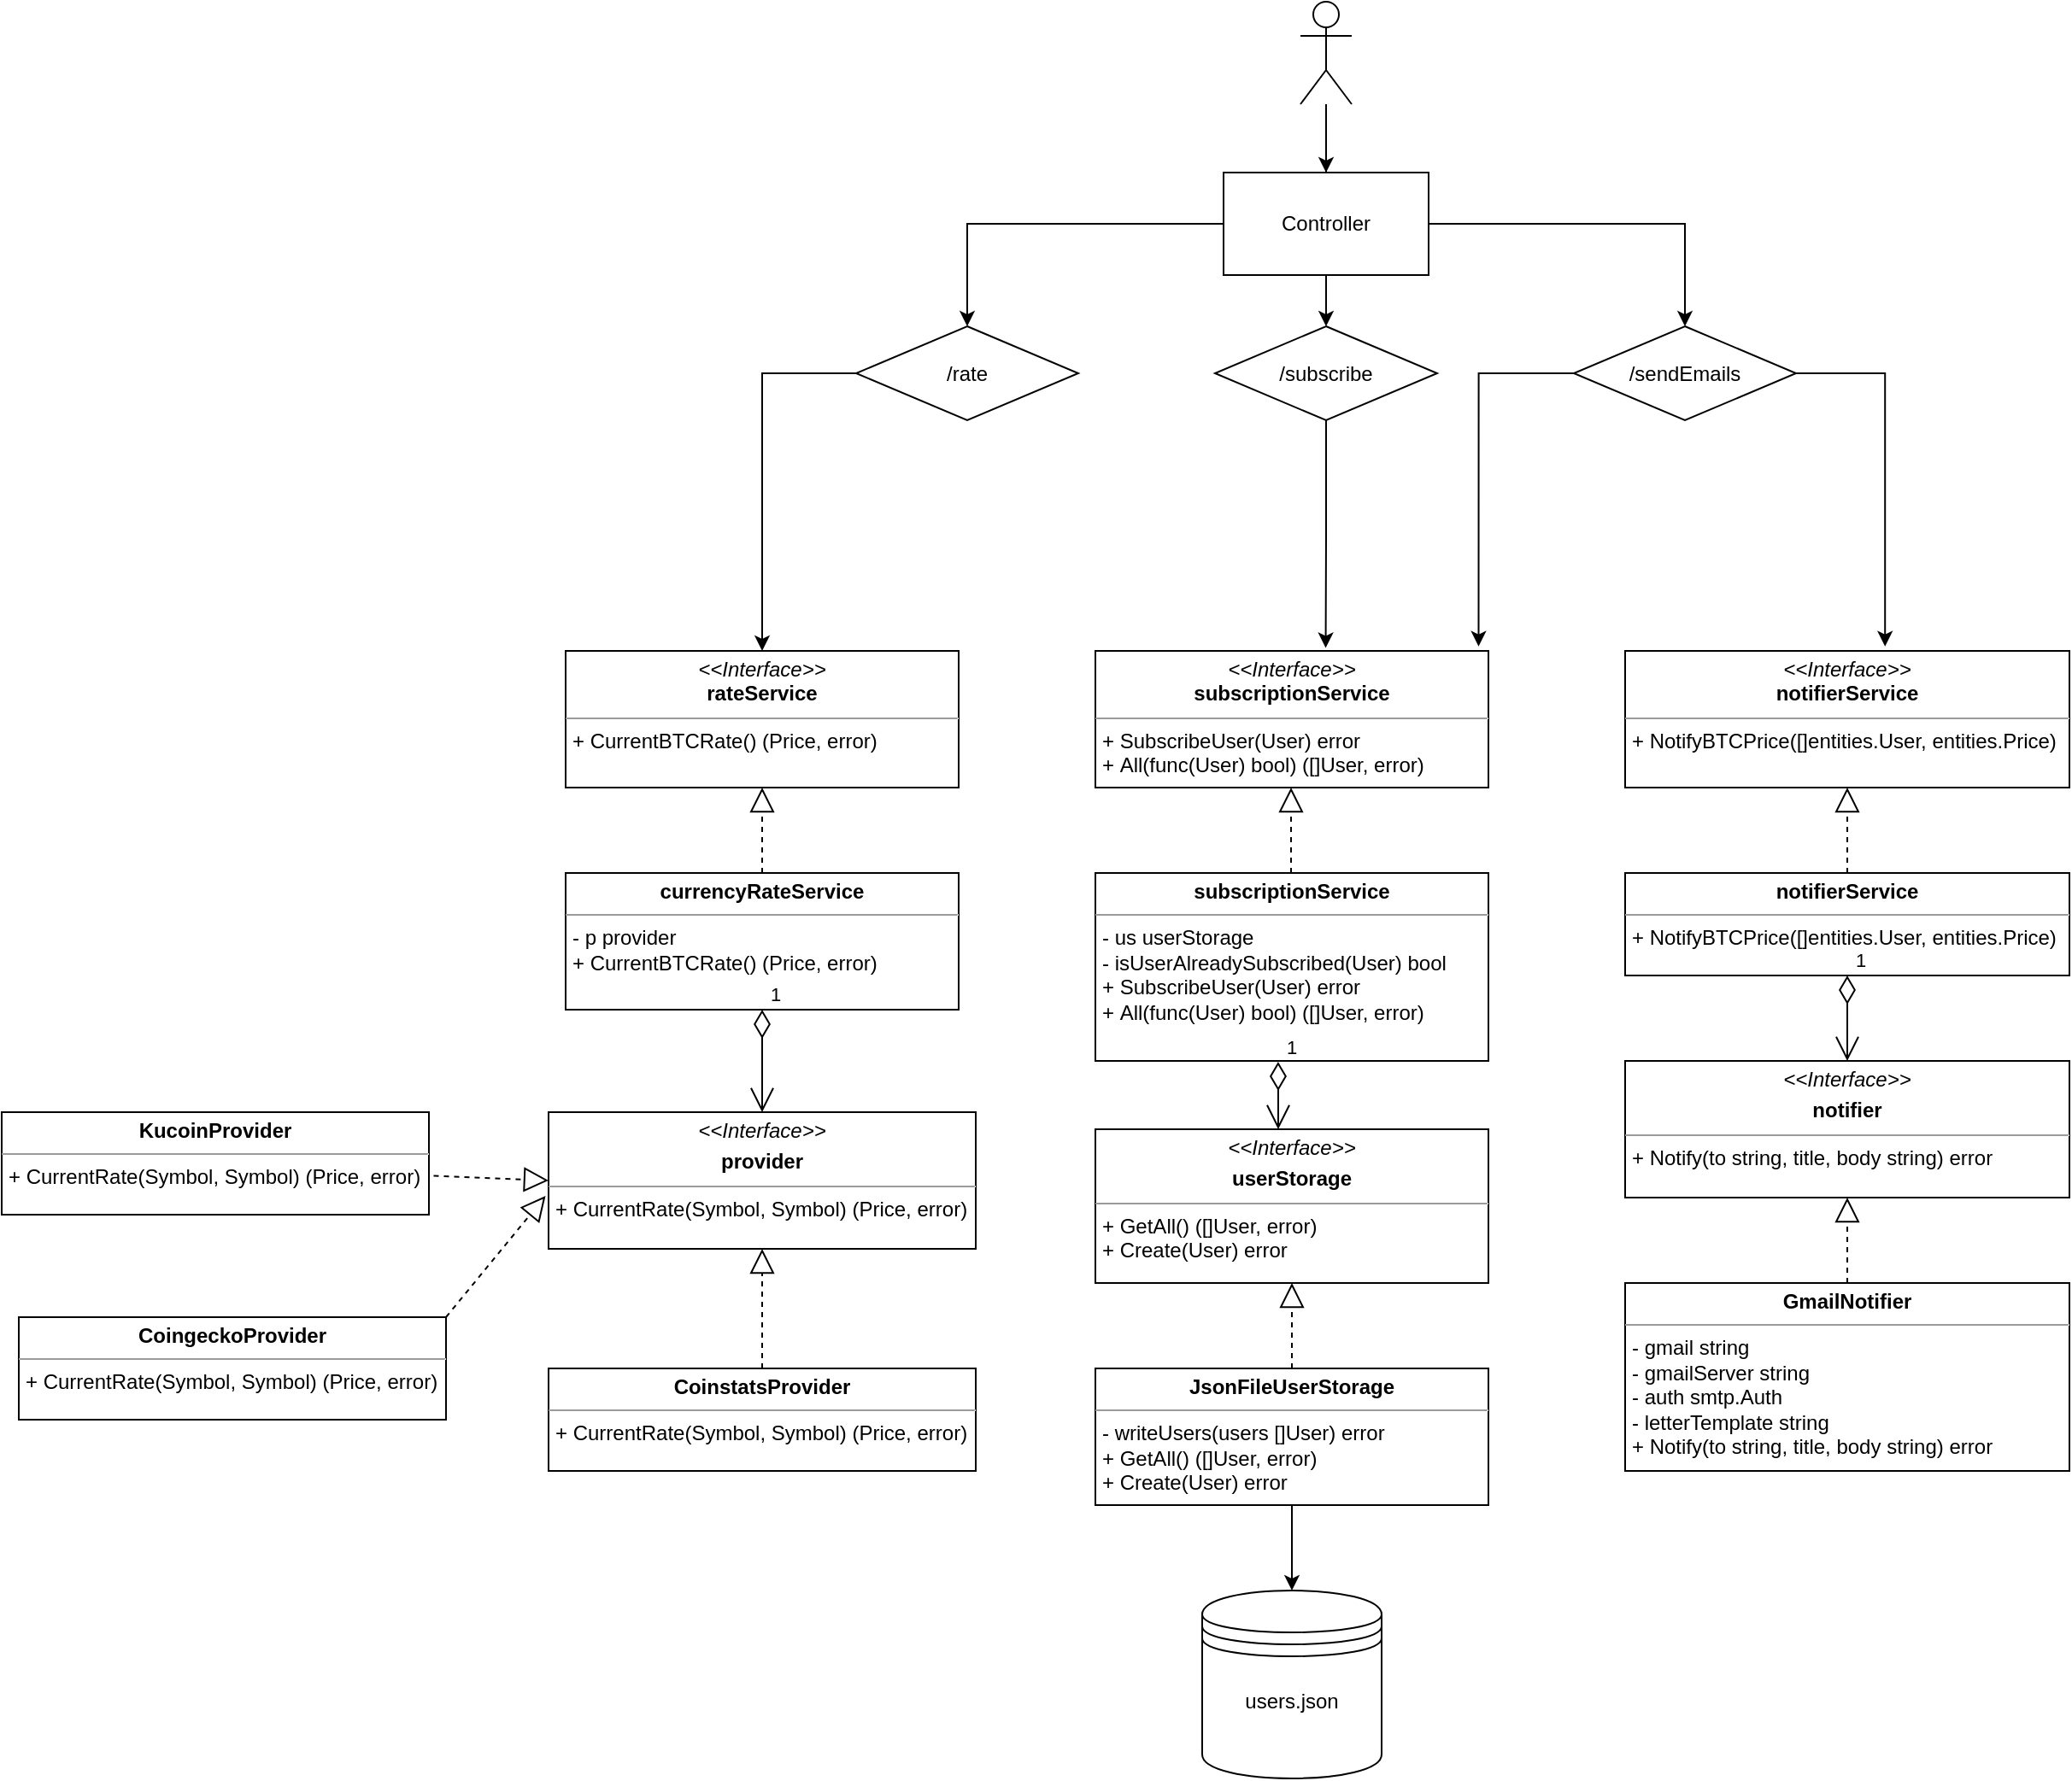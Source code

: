 <mxfile version="21.6.1" type="device">
  <diagram name="Page-1" id="c4acf3e9-155e-7222-9cf6-157b1a14988f">
    <mxGraphModel dx="4622" dy="1340" grid="1" gridSize="10" guides="1" tooltips="1" connect="1" arrows="1" fold="1" page="1" pageScale="1" pageWidth="850" pageHeight="1100" background="none" math="0" shadow="0">
      <root>
        <mxCell id="0" />
        <mxCell id="1" parent="0" />
        <mxCell id="nMpmkXqHEecMJ4cSt8aj-1" value="&lt;p style=&quot;margin:0px;margin-top:4px;text-align:center;&quot;&gt;&lt;i&gt;&amp;lt;&amp;lt;Interface&amp;gt;&amp;gt;&lt;/i&gt;&lt;br&gt;&lt;b&gt;rateService&lt;/b&gt;&lt;br&gt;&lt;/p&gt;&lt;hr size=&quot;1&quot;&gt;&lt;p style=&quot;margin:0px;margin-left:4px;&quot;&gt;+ CurrentBTCRate() (Price, error)&lt;br&gt;&lt;/p&gt;&lt;p style=&quot;margin:0px;margin-left:4px;&quot;&gt;&lt;br&gt;&lt;/p&gt;" style="verticalAlign=top;align=left;overflow=fill;fontSize=12;fontFamily=Helvetica;html=1;rounded=0;shadow=0;comic=0;labelBackgroundColor=none;strokeWidth=1" vertex="1" parent="1">
          <mxGeometry x="-1280" y="420" width="230" height="80" as="geometry" />
        </mxCell>
        <mxCell id="nMpmkXqHEecMJ4cSt8aj-18" style="edgeStyle=orthogonalEdgeStyle;rounded=0;orthogonalLoop=1;jettySize=auto;html=1;entryX=0.5;entryY=0;entryDx=0;entryDy=0;" edge="1" parent="1" source="nMpmkXqHEecMJ4cSt8aj-2" target="nMpmkXqHEecMJ4cSt8aj-5">
          <mxGeometry relative="1" as="geometry" />
        </mxCell>
        <mxCell id="nMpmkXqHEecMJ4cSt8aj-22" value="" style="edgeStyle=orthogonalEdgeStyle;rounded=0;orthogonalLoop=1;jettySize=auto;html=1;" edge="1" parent="1" source="nMpmkXqHEecMJ4cSt8aj-2" target="nMpmkXqHEecMJ4cSt8aj-6">
          <mxGeometry relative="1" as="geometry" />
        </mxCell>
        <mxCell id="nMpmkXqHEecMJ4cSt8aj-23" value="" style="edgeStyle=orthogonalEdgeStyle;rounded=0;orthogonalLoop=1;jettySize=auto;html=1;" edge="1" parent="1" source="nMpmkXqHEecMJ4cSt8aj-2" target="nMpmkXqHEecMJ4cSt8aj-6">
          <mxGeometry relative="1" as="geometry" />
        </mxCell>
        <mxCell id="nMpmkXqHEecMJ4cSt8aj-2" value="" style="shape=umlActor;verticalLabelPosition=bottom;verticalAlign=top;html=1;outlineConnect=0;" vertex="1" parent="1">
          <mxGeometry x="-850" y="40" width="30" height="60" as="geometry" />
        </mxCell>
        <mxCell id="nMpmkXqHEecMJ4cSt8aj-19" style="edgeStyle=orthogonalEdgeStyle;rounded=0;orthogonalLoop=1;jettySize=auto;html=1;entryX=0.5;entryY=0;entryDx=0;entryDy=0;" edge="1" parent="1" source="nMpmkXqHEecMJ4cSt8aj-5" target="nMpmkXqHEecMJ4cSt8aj-9">
          <mxGeometry relative="1" as="geometry" />
        </mxCell>
        <mxCell id="nMpmkXqHEecMJ4cSt8aj-20" style="edgeStyle=orthogonalEdgeStyle;rounded=0;orthogonalLoop=1;jettySize=auto;html=1;entryX=0.5;entryY=0;entryDx=0;entryDy=0;" edge="1" parent="1" source="nMpmkXqHEecMJ4cSt8aj-5" target="nMpmkXqHEecMJ4cSt8aj-7">
          <mxGeometry relative="1" as="geometry" />
        </mxCell>
        <mxCell id="nMpmkXqHEecMJ4cSt8aj-21" style="edgeStyle=orthogonalEdgeStyle;rounded=0;orthogonalLoop=1;jettySize=auto;html=1;entryX=0.5;entryY=0;entryDx=0;entryDy=0;" edge="1" parent="1" source="nMpmkXqHEecMJ4cSt8aj-5" target="nMpmkXqHEecMJ4cSt8aj-16">
          <mxGeometry relative="1" as="geometry" />
        </mxCell>
        <mxCell id="nMpmkXqHEecMJ4cSt8aj-5" value="" style="rounded=0;whiteSpace=wrap;html=1;" vertex="1" parent="1">
          <mxGeometry x="-895" y="140" width="120" height="60" as="geometry" />
        </mxCell>
        <mxCell id="nMpmkXqHEecMJ4cSt8aj-6" value="Controller" style="text;html=1;strokeColor=none;fillColor=none;align=center;verticalAlign=middle;whiteSpace=wrap;rounded=0;" vertex="1" parent="1">
          <mxGeometry x="-865" y="155" width="60" height="30" as="geometry" />
        </mxCell>
        <mxCell id="nMpmkXqHEecMJ4cSt8aj-27" style="edgeStyle=orthogonalEdgeStyle;rounded=0;orthogonalLoop=1;jettySize=auto;html=1;entryX=0.5;entryY=0;entryDx=0;entryDy=0;" edge="1" parent="1" source="nMpmkXqHEecMJ4cSt8aj-7" target="nMpmkXqHEecMJ4cSt8aj-1">
          <mxGeometry relative="1" as="geometry">
            <Array as="points">
              <mxPoint x="-1165" y="258" />
            </Array>
          </mxGeometry>
        </mxCell>
        <mxCell id="nMpmkXqHEecMJ4cSt8aj-7" value="" style="rhombus;whiteSpace=wrap;html=1;" vertex="1" parent="1">
          <mxGeometry x="-1110" y="230" width="130" height="55" as="geometry" />
        </mxCell>
        <mxCell id="nMpmkXqHEecMJ4cSt8aj-8" value="/rate" style="text;html=1;strokeColor=none;fillColor=none;align=center;verticalAlign=middle;whiteSpace=wrap;rounded=0;" vertex="1" parent="1">
          <mxGeometry x="-1075" y="242.5" width="60" height="30" as="geometry" />
        </mxCell>
        <mxCell id="nMpmkXqHEecMJ4cSt8aj-31" style="edgeStyle=orthogonalEdgeStyle;rounded=0;orthogonalLoop=1;jettySize=auto;html=1;entryX=0.586;entryY=-0.022;entryDx=0;entryDy=0;entryPerimeter=0;" edge="1" parent="1" source="nMpmkXqHEecMJ4cSt8aj-9" target="nMpmkXqHEecMJ4cSt8aj-24">
          <mxGeometry relative="1" as="geometry" />
        </mxCell>
        <mxCell id="nMpmkXqHEecMJ4cSt8aj-9" value="" style="rhombus;whiteSpace=wrap;html=1;" vertex="1" parent="1">
          <mxGeometry x="-900" y="230" width="130" height="55" as="geometry" />
        </mxCell>
        <mxCell id="nMpmkXqHEecMJ4cSt8aj-10" value="/subscribe" style="text;html=1;strokeColor=none;fillColor=none;align=center;verticalAlign=middle;whiteSpace=wrap;rounded=0;" vertex="1" parent="1">
          <mxGeometry x="-865" y="242.5" width="60" height="30" as="geometry" />
        </mxCell>
        <mxCell id="nMpmkXqHEecMJ4cSt8aj-32" style="edgeStyle=orthogonalEdgeStyle;rounded=0;orthogonalLoop=1;jettySize=auto;html=1;entryX=0.585;entryY=-0.033;entryDx=0;entryDy=0;entryPerimeter=0;" edge="1" parent="1" source="nMpmkXqHEecMJ4cSt8aj-16" target="nMpmkXqHEecMJ4cSt8aj-25">
          <mxGeometry relative="1" as="geometry">
            <Array as="points">
              <mxPoint x="-508" y="258" />
            </Array>
          </mxGeometry>
        </mxCell>
        <mxCell id="nMpmkXqHEecMJ4cSt8aj-16" value="" style="rhombus;whiteSpace=wrap;html=1;" vertex="1" parent="1">
          <mxGeometry x="-690" y="230" width="130" height="55" as="geometry" />
        </mxCell>
        <mxCell id="nMpmkXqHEecMJ4cSt8aj-33" style="edgeStyle=orthogonalEdgeStyle;rounded=0;orthogonalLoop=1;jettySize=auto;html=1;entryX=0.975;entryY=-0.033;entryDx=0;entryDy=0;entryPerimeter=0;exitX=0;exitY=0.5;exitDx=0;exitDy=0;" edge="1" parent="1" source="nMpmkXqHEecMJ4cSt8aj-16" target="nMpmkXqHEecMJ4cSt8aj-24">
          <mxGeometry relative="1" as="geometry">
            <mxPoint x="-680" y="258" as="sourcePoint" />
          </mxGeometry>
        </mxCell>
        <mxCell id="nMpmkXqHEecMJ4cSt8aj-17" value="/sendEmails" style="text;html=1;strokeColor=none;fillColor=none;align=center;verticalAlign=middle;whiteSpace=wrap;rounded=0;" vertex="1" parent="1">
          <mxGeometry x="-655" y="242.5" width="60" height="30" as="geometry" />
        </mxCell>
        <mxCell id="nMpmkXqHEecMJ4cSt8aj-24" value="&lt;p style=&quot;margin:0px;margin-top:4px;text-align:center;&quot;&gt;&lt;i&gt;&amp;lt;&amp;lt;Interface&amp;gt;&amp;gt;&lt;/i&gt;&lt;br&gt;&lt;b&gt;subscriptionService&lt;/b&gt;&lt;br&gt;&lt;/p&gt;&lt;hr size=&quot;1&quot;&gt;&lt;p style=&quot;margin:0px;margin-left:4px;&quot;&gt;+&amp;nbsp;SubscribeUser(User)&amp;nbsp;error&lt;br&gt;&lt;/p&gt;&lt;p style=&quot;margin:0px;margin-left:4px;&quot;&gt;+&amp;nbsp;All(func(User) bool) ([]User, error)&lt;/p&gt;" style="verticalAlign=top;align=left;overflow=fill;fontSize=12;fontFamily=Helvetica;html=1;rounded=0;shadow=0;comic=0;labelBackgroundColor=none;strokeWidth=1" vertex="1" parent="1">
          <mxGeometry x="-970" y="420" width="230" height="80" as="geometry" />
        </mxCell>
        <mxCell id="nMpmkXqHEecMJ4cSt8aj-25" value="&lt;p style=&quot;margin:0px;margin-top:4px;text-align:center;&quot;&gt;&lt;i&gt;&amp;lt;&amp;lt;Interface&amp;gt;&amp;gt;&lt;/i&gt;&lt;br&gt;&lt;b&gt;notifierService&lt;/b&gt;&lt;br&gt;&lt;/p&gt;&lt;hr size=&quot;1&quot;&gt;&lt;p style=&quot;margin:0px;margin-left:4px;&quot;&gt;+&amp;nbsp;NotifyBTCPrice([]entities.User, entities.Price)&lt;/p&gt;" style="verticalAlign=top;align=left;overflow=fill;fontSize=12;fontFamily=Helvetica;html=1;rounded=0;shadow=0;comic=0;labelBackgroundColor=none;strokeWidth=1" vertex="1" parent="1">
          <mxGeometry x="-660" y="420" width="260" height="80" as="geometry" />
        </mxCell>
        <mxCell id="nMpmkXqHEecMJ4cSt8aj-34" value="&lt;p style=&quot;margin:0px;margin-top:4px;text-align:center;&quot;&gt;&lt;b&gt;currencyRateService&lt;/b&gt;&lt;br&gt;&lt;/p&gt;&lt;hr size=&quot;1&quot;&gt;&lt;p style=&quot;margin:0px;margin-left:4px;&quot;&gt;-&amp;nbsp;p provider&lt;/p&gt;&lt;p style=&quot;margin:0px;margin-left:4px;&quot;&gt;+ CurrentBTCRate() (Price, error)&lt;br&gt;&lt;/p&gt;&lt;p style=&quot;margin:0px;margin-left:4px;&quot;&gt;&lt;br&gt;&lt;/p&gt;" style="verticalAlign=top;align=left;overflow=fill;fontSize=12;fontFamily=Helvetica;html=1;rounded=0;shadow=0;comic=0;labelBackgroundColor=none;strokeWidth=1" vertex="1" parent="1">
          <mxGeometry x="-1280" y="550" width="230" height="80" as="geometry" />
        </mxCell>
        <mxCell id="nMpmkXqHEecMJ4cSt8aj-35" value="" style="endArrow=block;dashed=1;endFill=0;endSize=12;html=1;rounded=0;exitX=0.5;exitY=0;exitDx=0;exitDy=0;entryX=0.5;entryY=1;entryDx=0;entryDy=0;" edge="1" parent="1" source="nMpmkXqHEecMJ4cSt8aj-34" target="nMpmkXqHEecMJ4cSt8aj-1">
          <mxGeometry width="160" relative="1" as="geometry">
            <mxPoint x="-900" y="670" as="sourcePoint" />
            <mxPoint x="-740" y="670" as="targetPoint" />
          </mxGeometry>
        </mxCell>
        <mxCell id="nMpmkXqHEecMJ4cSt8aj-36" value="&lt;p style=&quot;margin:0px;margin-top:4px;text-align:center;&quot;&gt;&lt;i style=&quot;border-color: var(--border-color);&quot;&gt;&amp;lt;&amp;lt;Interface&amp;gt;&amp;gt;&lt;/i&gt;&lt;b&gt;&lt;br&gt;&lt;/b&gt;&lt;/p&gt;&lt;p style=&quot;margin:0px;margin-top:4px;text-align:center;&quot;&gt;&lt;b&gt;provider&lt;/b&gt;&lt;br&gt;&lt;/p&gt;&lt;hr size=&quot;1&quot;&gt;&lt;p style=&quot;margin:0px;margin-left:4px;&quot;&gt;&lt;span style=&quot;background-color: initial;&quot;&gt;+ CurrentRate(Symbol, Symbol) (Price, error)&lt;/span&gt;&lt;/p&gt;" style="verticalAlign=top;align=left;overflow=fill;fontSize=12;fontFamily=Helvetica;html=1;rounded=0;shadow=0;comic=0;labelBackgroundColor=none;strokeWidth=1" vertex="1" parent="1">
          <mxGeometry x="-1290" y="690" width="250" height="80" as="geometry" />
        </mxCell>
        <mxCell id="nMpmkXqHEecMJ4cSt8aj-38" value="1" style="endArrow=open;html=1;endSize=12;startArrow=diamondThin;startSize=14;startFill=0;edgeStyle=orthogonalEdgeStyle;align=left;verticalAlign=bottom;rounded=0;exitX=0.5;exitY=1;exitDx=0;exitDy=0;entryX=0.5;entryY=0;entryDx=0;entryDy=0;" edge="1" parent="1" source="nMpmkXqHEecMJ4cSt8aj-34" target="nMpmkXqHEecMJ4cSt8aj-36">
          <mxGeometry x="-1" y="3" relative="1" as="geometry">
            <mxPoint x="-900" y="670" as="sourcePoint" />
            <mxPoint x="-740" y="670" as="targetPoint" />
            <mxPoint as="offset" />
          </mxGeometry>
        </mxCell>
        <mxCell id="nMpmkXqHEecMJ4cSt8aj-40" value="&lt;p style=&quot;margin:0px;margin-top:4px;text-align:center;&quot;&gt;&lt;b style=&quot;background-color: initial;&quot;&gt;KucoinProvider&lt;/b&gt;&lt;br&gt;&lt;/p&gt;&lt;hr size=&quot;1&quot;&gt;&lt;p style=&quot;margin:0px;margin-left:4px;&quot;&gt;&lt;span style=&quot;background-color: initial;&quot;&gt;+ CurrentRate(Symbol, Symbol) (Price, error)&lt;/span&gt;&lt;/p&gt;" style="verticalAlign=top;align=left;overflow=fill;fontSize=12;fontFamily=Helvetica;html=1;rounded=0;shadow=0;comic=0;labelBackgroundColor=none;strokeWidth=1" vertex="1" parent="1">
          <mxGeometry x="-1610" y="690" width="250" height="60" as="geometry" />
        </mxCell>
        <mxCell id="nMpmkXqHEecMJ4cSt8aj-42" value="&lt;p style=&quot;margin:0px;margin-top:4px;text-align:center;&quot;&gt;&lt;b&gt;CoinstatsProvider&lt;/b&gt;&lt;br&gt;&lt;/p&gt;&lt;hr size=&quot;1&quot;&gt;&lt;p style=&quot;margin:0px;margin-left:4px;&quot;&gt;&lt;span style=&quot;background-color: initial;&quot;&gt;+ CurrentRate(Symbol, Symbol) (Price, error)&lt;/span&gt;&lt;/p&gt;" style="verticalAlign=top;align=left;overflow=fill;fontSize=12;fontFamily=Helvetica;html=1;rounded=0;shadow=0;comic=0;labelBackgroundColor=none;strokeWidth=1" vertex="1" parent="1">
          <mxGeometry x="-1290" y="840" width="250" height="60" as="geometry" />
        </mxCell>
        <mxCell id="nMpmkXqHEecMJ4cSt8aj-43" value="&lt;p style=&quot;margin:0px;margin-top:4px;text-align:center;&quot;&gt;&lt;b&gt;CoingeckoProvider&lt;/b&gt;&lt;br&gt;&lt;/p&gt;&lt;hr size=&quot;1&quot;&gt;&lt;p style=&quot;margin:0px;margin-left:4px;&quot;&gt;&lt;span style=&quot;background-color: initial;&quot;&gt;+ CurrentRate(Symbol, Symbol) (Price, error)&lt;/span&gt;&lt;/p&gt;" style="verticalAlign=top;align=left;overflow=fill;fontSize=12;fontFamily=Helvetica;html=1;rounded=0;shadow=0;comic=0;labelBackgroundColor=none;strokeWidth=1" vertex="1" parent="1">
          <mxGeometry x="-1600" y="810" width="250" height="60" as="geometry" />
        </mxCell>
        <mxCell id="nMpmkXqHEecMJ4cSt8aj-44" value="" style="endArrow=block;dashed=1;endFill=0;endSize=12;html=1;rounded=0;exitX=0.5;exitY=0;exitDx=0;exitDy=0;entryX=0.5;entryY=1;entryDx=0;entryDy=0;" edge="1" parent="1" source="nMpmkXqHEecMJ4cSt8aj-42" target="nMpmkXqHEecMJ4cSt8aj-36">
          <mxGeometry width="160" relative="1" as="geometry">
            <mxPoint x="-1415" y="890" as="sourcePoint" />
            <mxPoint x="-1155" y="780" as="targetPoint" />
          </mxGeometry>
        </mxCell>
        <mxCell id="nMpmkXqHEecMJ4cSt8aj-46" value="&lt;p style=&quot;margin:0px;margin-top:4px;text-align:center;&quot;&gt;&lt;b&gt;subscriptionService&lt;/b&gt;&lt;br&gt;&lt;/p&gt;&lt;hr size=&quot;1&quot;&gt;&lt;p style=&quot;margin:0px;margin-left:4px;&quot;&gt;- us userStorage&lt;/p&gt;&lt;p style=&quot;margin:0px;margin-left:4px;&quot;&gt;-&amp;nbsp;isUserAlreadySubscribed(User) bool&lt;/p&gt;&lt;p style=&quot;margin:0px;margin-left:4px;&quot;&gt;+&amp;nbsp;SubscribeUser(User)&amp;nbsp;error&lt;br&gt;&lt;/p&gt;&lt;p style=&quot;margin:0px;margin-left:4px;&quot;&gt;+&amp;nbsp;All(func(User) bool) ([]User, error)&lt;/p&gt;" style="verticalAlign=top;align=left;overflow=fill;fontSize=12;fontFamily=Helvetica;html=1;rounded=0;shadow=0;comic=0;labelBackgroundColor=none;strokeWidth=1" vertex="1" parent="1">
          <mxGeometry x="-970" y="550" width="230" height="110" as="geometry" />
        </mxCell>
        <mxCell id="nMpmkXqHEecMJ4cSt8aj-47" value="" style="endArrow=block;dashed=1;endFill=0;endSize=12;html=1;rounded=0;exitX=0.5;exitY=0;exitDx=0;exitDy=0;entryX=0.5;entryY=1;entryDx=0;entryDy=0;" edge="1" parent="1">
          <mxGeometry width="160" relative="1" as="geometry">
            <mxPoint x="-855.5" y="550" as="sourcePoint" />
            <mxPoint x="-855.5" y="500" as="targetPoint" />
          </mxGeometry>
        </mxCell>
        <mxCell id="nMpmkXqHEecMJ4cSt8aj-48" style="edgeStyle=orthogonalEdgeStyle;rounded=0;orthogonalLoop=1;jettySize=auto;html=1;exitX=0.5;exitY=1;exitDx=0;exitDy=0;" edge="1" parent="1" source="nMpmkXqHEecMJ4cSt8aj-46" target="nMpmkXqHEecMJ4cSt8aj-46">
          <mxGeometry relative="1" as="geometry" />
        </mxCell>
        <mxCell id="nMpmkXqHEecMJ4cSt8aj-51" value="&lt;p style=&quot;margin:0px;margin-top:4px;text-align:center;&quot;&gt;&lt;i style=&quot;border-color: var(--border-color);&quot;&gt;&amp;lt;&amp;lt;Interface&amp;gt;&amp;gt;&lt;/i&gt;&lt;b&gt;&lt;br&gt;&lt;/b&gt;&lt;/p&gt;&lt;p style=&quot;margin:0px;margin-top:4px;text-align:center;&quot;&gt;&lt;b&gt;userStorage&lt;/b&gt;&lt;br&gt;&lt;/p&gt;&lt;hr size=&quot;1&quot;&gt;&lt;p style=&quot;margin:0px;margin-left:4px;&quot;&gt;+&amp;nbsp;GetAll() ([]User, error)&lt;/p&gt;&lt;p style=&quot;margin:0px;margin-left:4px;&quot;&gt;+&amp;nbsp;Create(User) error&lt;/p&gt;" style="verticalAlign=top;align=left;overflow=fill;fontSize=12;fontFamily=Helvetica;html=1;rounded=0;shadow=0;comic=0;labelBackgroundColor=none;strokeWidth=1" vertex="1" parent="1">
          <mxGeometry x="-970" y="700" width="230" height="90" as="geometry" />
        </mxCell>
        <mxCell id="nMpmkXqHEecMJ4cSt8aj-53" value="1" style="endArrow=open;html=1;endSize=12;startArrow=diamondThin;startSize=14;startFill=0;edgeStyle=orthogonalEdgeStyle;align=left;verticalAlign=bottom;rounded=0;exitX=0.465;exitY=1.005;exitDx=0;exitDy=0;exitPerimeter=0;" edge="1" parent="1" source="nMpmkXqHEecMJ4cSt8aj-46">
          <mxGeometry x="-1" y="3" relative="1" as="geometry">
            <mxPoint x="-870" y="800" as="sourcePoint" />
            <mxPoint x="-863" y="700" as="targetPoint" />
          </mxGeometry>
        </mxCell>
        <mxCell id="nMpmkXqHEecMJ4cSt8aj-54" value="" style="endArrow=block;dashed=1;endFill=0;endSize=12;html=1;rounded=0;exitX=1.011;exitY=0.62;exitDx=0;exitDy=0;exitPerimeter=0;entryX=0;entryY=0.5;entryDx=0;entryDy=0;" edge="1" parent="1" source="nMpmkXqHEecMJ4cSt8aj-40" target="nMpmkXqHEecMJ4cSt8aj-36">
          <mxGeometry width="160" relative="1" as="geometry">
            <mxPoint x="-1360" y="780" as="sourcePoint" />
            <mxPoint x="-1300" y="690" as="targetPoint" />
            <Array as="points" />
          </mxGeometry>
        </mxCell>
        <mxCell id="nMpmkXqHEecMJ4cSt8aj-55" value="" style="endArrow=block;dashed=1;endFill=0;endSize=12;html=1;rounded=0;exitX=1;exitY=0;exitDx=0;exitDy=0;entryX=-0.007;entryY=0.613;entryDx=0;entryDy=0;entryPerimeter=0;" edge="1" parent="1" source="nMpmkXqHEecMJ4cSt8aj-43" target="nMpmkXqHEecMJ4cSt8aj-36">
          <mxGeometry width="160" relative="1" as="geometry">
            <mxPoint x="-1280" y="740" as="sourcePoint" />
            <mxPoint x="-1300" y="790" as="targetPoint" />
          </mxGeometry>
        </mxCell>
        <mxCell id="nMpmkXqHEecMJ4cSt8aj-60" style="edgeStyle=orthogonalEdgeStyle;rounded=0;orthogonalLoop=1;jettySize=auto;html=1;entryX=0.5;entryY=0;entryDx=0;entryDy=0;" edge="1" parent="1" source="nMpmkXqHEecMJ4cSt8aj-56" target="nMpmkXqHEecMJ4cSt8aj-58">
          <mxGeometry relative="1" as="geometry" />
        </mxCell>
        <mxCell id="nMpmkXqHEecMJ4cSt8aj-56" value="&lt;p style=&quot;margin:0px;margin-top:4px;text-align:center;&quot;&gt;&lt;b&gt;JsonFileUserStorage&lt;/b&gt;&lt;br&gt;&lt;/p&gt;&lt;hr size=&quot;1&quot;&gt;&lt;p style=&quot;border-color: var(--border-color); margin: 0px 0px 0px 4px;&quot;&gt;-&amp;nbsp;writeUsers(users []User) error&lt;/p&gt;&lt;p style=&quot;border-color: var(--border-color); margin: 0px 0px 0px 4px;&quot;&gt;+&amp;nbsp;GetAll() ([]User, error)&lt;/p&gt;&lt;p style=&quot;border-color: var(--border-color); margin: 0px 0px 0px 4px;&quot;&gt;+&amp;nbsp;Create(User) error&lt;/p&gt;" style="verticalAlign=top;align=left;overflow=fill;fontSize=12;fontFamily=Helvetica;html=1;rounded=0;shadow=0;comic=0;labelBackgroundColor=none;strokeWidth=1" vertex="1" parent="1">
          <mxGeometry x="-970" y="840" width="230" height="80" as="geometry" />
        </mxCell>
        <mxCell id="nMpmkXqHEecMJ4cSt8aj-57" value="" style="endArrow=block;dashed=1;endFill=0;endSize=12;html=1;rounded=0;exitX=0.5;exitY=0;exitDx=0;exitDy=0;entryX=0.5;entryY=1;entryDx=0;entryDy=0;" edge="1" parent="1" source="nMpmkXqHEecMJ4cSt8aj-56" target="nMpmkXqHEecMJ4cSt8aj-51">
          <mxGeometry width="160" relative="1" as="geometry">
            <mxPoint x="-1155" y="870" as="sourcePoint" />
            <mxPoint x="-1155" y="800" as="targetPoint" />
          </mxGeometry>
        </mxCell>
        <mxCell id="nMpmkXqHEecMJ4cSt8aj-58" value="" style="shape=datastore;whiteSpace=wrap;html=1;" vertex="1" parent="1">
          <mxGeometry x="-907.5" y="970" width="105" height="110" as="geometry" />
        </mxCell>
        <mxCell id="nMpmkXqHEecMJ4cSt8aj-59" value="users.json" style="text;html=1;strokeColor=none;fillColor=none;align=center;verticalAlign=middle;whiteSpace=wrap;rounded=0;" vertex="1" parent="1">
          <mxGeometry x="-885" y="1020" width="60" height="30" as="geometry" />
        </mxCell>
        <mxCell id="nMpmkXqHEecMJ4cSt8aj-63" value="&lt;p style=&quot;margin:0px;margin-top:4px;text-align:center;&quot;&gt;&lt;b&gt;notifierService&lt;/b&gt;&lt;br&gt;&lt;/p&gt;&lt;hr size=&quot;1&quot;&gt;&lt;p style=&quot;margin:0px;margin-left:4px;&quot;&gt;+&amp;nbsp;NotifyBTCPrice([]entities.User, entities.Price)&lt;/p&gt;" style="verticalAlign=top;align=left;overflow=fill;fontSize=12;fontFamily=Helvetica;html=1;rounded=0;shadow=0;comic=0;labelBackgroundColor=none;strokeWidth=1" vertex="1" parent="1">
          <mxGeometry x="-660" y="550" width="260" height="60" as="geometry" />
        </mxCell>
        <mxCell id="nMpmkXqHEecMJ4cSt8aj-64" value="" style="endArrow=block;dashed=1;endFill=0;endSize=12;html=1;rounded=0;exitX=0.5;exitY=0;exitDx=0;exitDy=0;entryX=0.5;entryY=1;entryDx=0;entryDy=0;" edge="1" parent="1" source="nMpmkXqHEecMJ4cSt8aj-63" target="nMpmkXqHEecMJ4cSt8aj-25">
          <mxGeometry width="160" relative="1" as="geometry">
            <mxPoint x="-845.5" y="560" as="sourcePoint" />
            <mxPoint x="-845.5" y="510" as="targetPoint" />
          </mxGeometry>
        </mxCell>
        <mxCell id="nMpmkXqHEecMJ4cSt8aj-66" value="&lt;p style=&quot;margin:0px;margin-top:4px;text-align:center;&quot;&gt;&lt;i style=&quot;border-color: var(--border-color);&quot;&gt;&amp;lt;&amp;lt;Interface&amp;gt;&amp;gt;&lt;/i&gt;&lt;b&gt;&lt;br&gt;&lt;/b&gt;&lt;/p&gt;&lt;p style=&quot;margin:0px;margin-top:4px;text-align:center;&quot;&gt;&lt;b&gt;notifier&lt;/b&gt;&lt;br&gt;&lt;/p&gt;&lt;hr size=&quot;1&quot;&gt;&lt;p style=&quot;margin:0px;margin-left:4px;&quot;&gt;+&amp;nbsp;Notify(to string, title, body string) error&lt;/p&gt;" style="verticalAlign=top;align=left;overflow=fill;fontSize=12;fontFamily=Helvetica;html=1;rounded=0;shadow=0;comic=0;labelBackgroundColor=none;strokeWidth=1" vertex="1" parent="1">
          <mxGeometry x="-660" y="660" width="260" height="80" as="geometry" />
        </mxCell>
        <mxCell id="nMpmkXqHEecMJ4cSt8aj-68" value="1" style="endArrow=open;html=1;endSize=12;startArrow=diamondThin;startSize=14;startFill=0;edgeStyle=orthogonalEdgeStyle;align=left;verticalAlign=bottom;rounded=0;exitX=0.5;exitY=1;exitDx=0;exitDy=0;entryX=0.5;entryY=0;entryDx=0;entryDy=0;" edge="1" parent="1" source="nMpmkXqHEecMJ4cSt8aj-63" target="nMpmkXqHEecMJ4cSt8aj-66">
          <mxGeometry x="-1" y="3" relative="1" as="geometry">
            <mxPoint x="-853" y="650" as="sourcePoint" />
            <mxPoint x="-853" y="690" as="targetPoint" />
          </mxGeometry>
        </mxCell>
        <mxCell id="nMpmkXqHEecMJ4cSt8aj-69" value="&lt;p style=&quot;margin:0px;margin-top:4px;text-align:center;&quot;&gt;&lt;b style=&quot;background-color: initial;&quot;&gt;GmailNotifier&lt;/b&gt;&lt;br&gt;&lt;/p&gt;&lt;hr size=&quot;1&quot;&gt;&lt;p style=&quot;margin:0px;margin-left:4px;&quot;&gt;- gmail string&lt;/p&gt;&lt;p style=&quot;margin:0px;margin-left:4px;&quot;&gt;&lt;span style=&quot;background-color: initial;&quot;&gt;- gmailServer string&lt;/span&gt;&lt;/p&gt;&lt;p style=&quot;margin:0px;margin-left:4px;&quot;&gt;&lt;span style=&quot;white-space-collapse: preserve;&quot;&gt;- &lt;/span&gt;auth smtp.Auth&lt;/p&gt;&lt;p style=&quot;margin:0px;margin-left:4px;&quot;&gt;&lt;span style=&quot;white-space-collapse: preserve;&quot;&gt;- &lt;/span&gt;letterTemplate string&lt;/p&gt;&lt;p style=&quot;margin:0px;margin-left:4px;&quot;&gt;+&amp;nbsp;Notify(to string, title, body string) error&lt;/p&gt;" style="verticalAlign=top;align=left;overflow=fill;fontSize=12;fontFamily=Helvetica;html=1;rounded=0;shadow=0;comic=0;labelBackgroundColor=none;strokeWidth=1" vertex="1" parent="1">
          <mxGeometry x="-660" y="790" width="260" height="110" as="geometry" />
        </mxCell>
        <mxCell id="nMpmkXqHEecMJ4cSt8aj-70" value="" style="endArrow=block;dashed=1;endFill=0;endSize=12;html=1;rounded=0;exitX=0.5;exitY=0;exitDx=0;exitDy=0;entryX=0.5;entryY=1;entryDx=0;entryDy=0;" edge="1" parent="1" source="nMpmkXqHEecMJ4cSt8aj-69" target="nMpmkXqHEecMJ4cSt8aj-66">
          <mxGeometry width="160" relative="1" as="geometry">
            <mxPoint x="-845" y="850" as="sourcePoint" />
            <mxPoint x="-845" y="800" as="targetPoint" />
          </mxGeometry>
        </mxCell>
      </root>
    </mxGraphModel>
  </diagram>
</mxfile>
